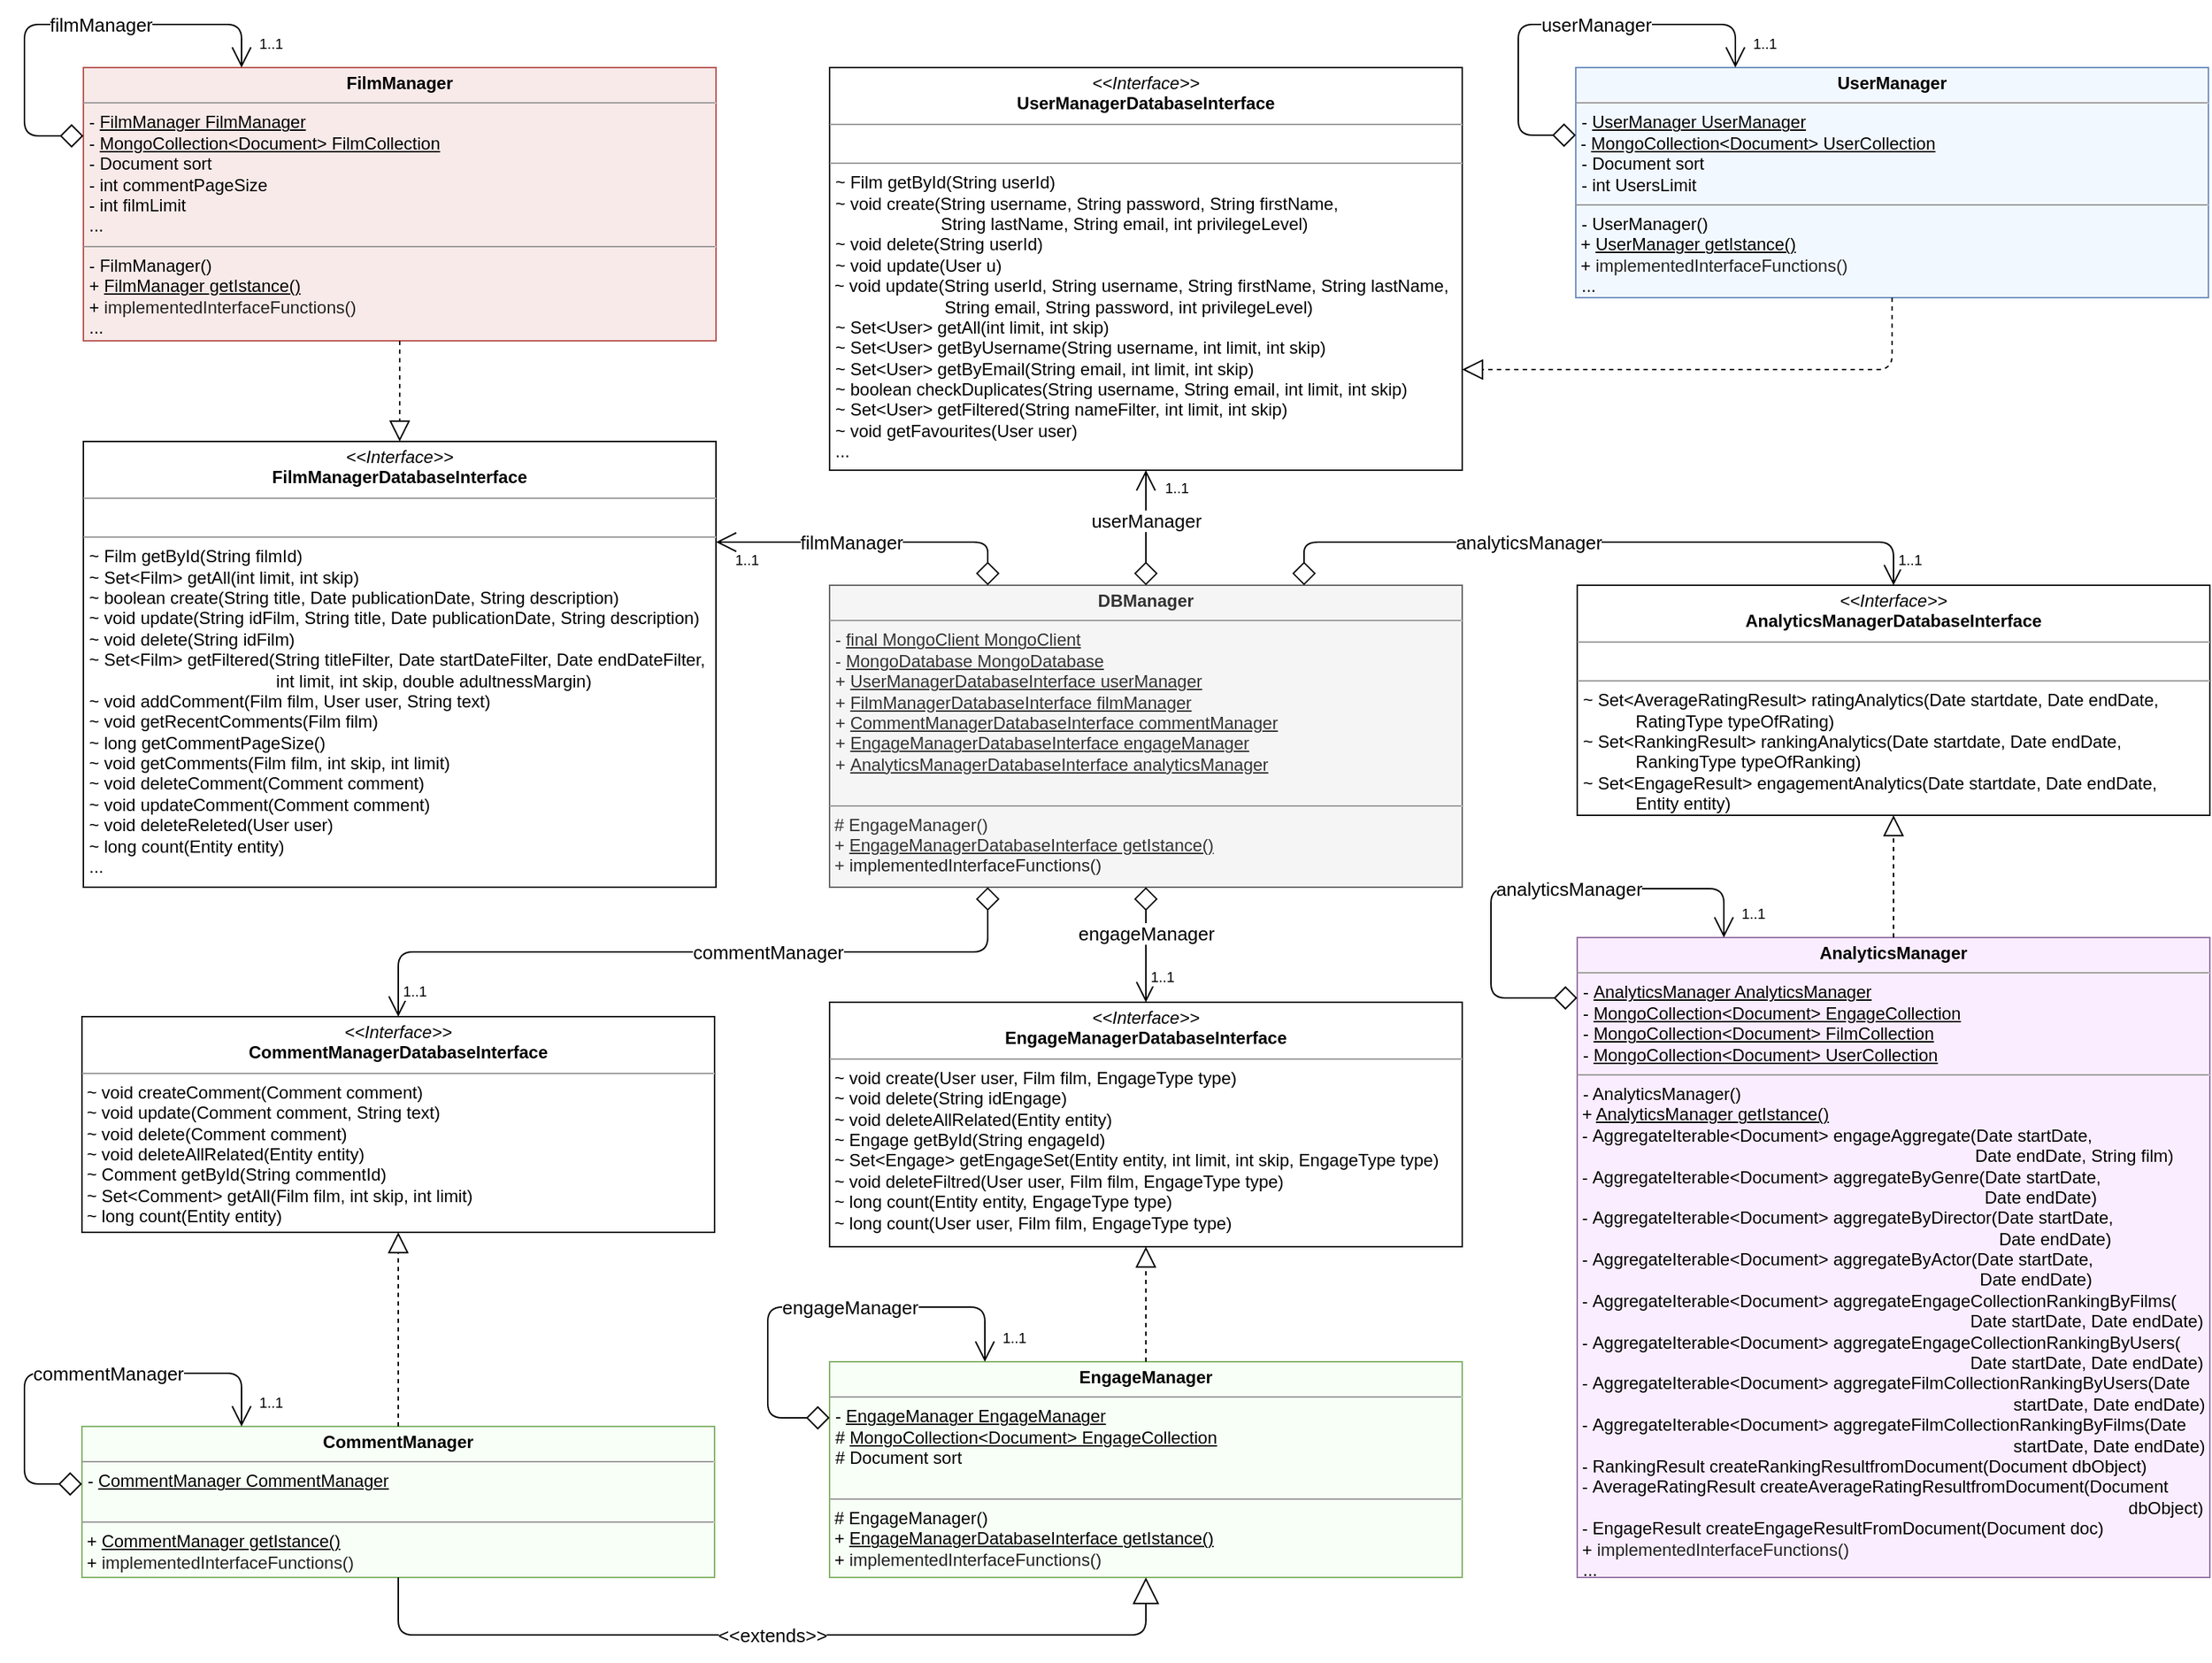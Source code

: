 <mxfile version="12.1.0" type="device" pages="1"><diagram id="BbvuW23b8s510joW4BoM" name="Pagina-1"><mxGraphModel dx="-72" dy="1794" grid="1" gridSize="10" guides="1" tooltips="1" connect="1" arrows="1" fold="1" page="1" pageScale="1" pageWidth="827" pageHeight="1169" math="0" shadow="0"><root><mxCell id="0"/><mxCell id="1" parent="0"/><mxCell id="J82PTCQ3BqwlAwiJQiFG-1" value="&lt;p style=&quot;margin: 0px ; margin-top: 4px ; text-align: center&quot;&gt;&lt;b&gt;FilmManager&lt;/b&gt;&lt;/p&gt;&lt;hr size=&quot;1&quot;&gt;&lt;p style=&quot;margin: 0px ; margin-left: 4px&quot;&gt;- &lt;u&gt;FilmManager FilmManager&lt;/u&gt;&lt;br&gt;-&amp;nbsp;&lt;u&gt;MongoCollection&amp;lt;Document&amp;gt; FilmCollection&lt;/u&gt;&lt;/p&gt;&lt;p style=&quot;margin: 0px ; margin-left: 4px&quot;&gt;-&amp;nbsp;Document sort&lt;/p&gt;&lt;p style=&quot;margin: 0px ; margin-left: 4px&quot;&gt;-&amp;nbsp;int commentPageSize&lt;/p&gt;&lt;p style=&quot;margin: 0px ; margin-left: 4px&quot;&gt;-&amp;nbsp;int filmLimit&lt;/p&gt;&lt;p style=&quot;margin: 0px ; margin-left: 4px&quot;&gt;...&lt;/p&gt;&lt;hr size=&quot;1&quot;&gt;&lt;p style=&quot;margin: 0px ; margin-left: 4px&quot;&gt;- FilmManager()&lt;/p&gt;&lt;p style=&quot;margin: 0px ; margin-left: 4px&quot;&gt;+ &lt;u&gt;FilmManager getIstance()&lt;/u&gt;&lt;/p&gt;&lt;p style=&quot;margin: 0px 0px 0px 4px&quot;&gt;+&amp;nbsp;&lt;span style=&quot;color: rgb(34 , 34 , 34) ; font-family: inherit ; white-space: pre-wrap&quot;&gt;implementedInterfaceFunctions()&lt;/span&gt;&lt;/p&gt;&lt;p style=&quot;margin: 0px ; margin-left: 4px&quot;&gt;...&lt;/p&gt;" style="verticalAlign=top;align=left;overflow=fill;fontSize=12;fontFamily=Helvetica;html=1;fillColor=#F8EAE9;strokeColor=#b85450;gradientColor=none;gradientDirection=west;" parent="1" vertex="1"><mxGeometry x="2681" y="230" width="440" height="190" as="geometry"/></mxCell><mxCell id="J82PTCQ3BqwlAwiJQiFG-2" value="&lt;p style=&quot;margin: 0px ; margin-top: 4px ; text-align: center&quot;&gt;&lt;i&gt;&amp;lt;&amp;lt;Interface&amp;gt;&amp;gt;&lt;/i&gt;&lt;br&gt;&lt;b&gt;FilmManagerDatabaseInterface&lt;/b&gt;&lt;br&gt;&lt;/p&gt;&lt;hr size=&quot;1&quot;&gt;&lt;p style=&quot;margin: 0px ; margin-left: 4px&quot;&gt;&lt;br&gt;&lt;/p&gt;&lt;hr size=&quot;1&quot;&gt;&lt;p style=&quot;margin: 0px ; margin-left: 4px&quot;&gt;~&amp;nbsp;&lt;span style=&quot;color: rgb(0 , 0 , 0)&quot;&gt;Film getById(String filmId)&lt;/span&gt;&lt;/p&gt;&lt;p style=&quot;color: rgb(0 , 0 , 0) ; margin: 0px 0px 0px 4px&quot;&gt;~ Set&amp;lt;Film&amp;gt; getAll(int limit, int skip)&lt;/p&gt;&lt;p style=&quot;color: rgb(0 , 0 , 0) ; margin: 0px 0px 0px 4px&quot;&gt;~&amp;nbsp;boolean create(String title, Date publicationDate, String description)&lt;/p&gt;&lt;p style=&quot;color: rgb(0 , 0 , 0) ; margin: 0px 0px 0px 4px&quot;&gt;~&amp;nbsp;void update(String idFilm, String title, Date publicationDate, String description)&lt;/p&gt;&lt;p style=&quot;color: rgb(0 , 0 , 0) ; margin: 0px 0px 0px 4px&quot;&gt;~&amp;nbsp;void delete(String idFilm)&lt;/p&gt;&lt;p style=&quot;color: rgb(0 , 0 , 0) ; margin: 0px 0px 0px 4px&quot;&gt;~&amp;nbsp;Set&amp;lt;Film&amp;gt; getFiltered(String titleFilter, Date startDateFilter, Date endDateFilter,&lt;br&gt;&amp;nbsp; &amp;nbsp; &amp;nbsp; &amp;nbsp; &amp;nbsp; &amp;nbsp; &amp;nbsp; &amp;nbsp; &amp;nbsp; &amp;nbsp; &amp;nbsp; &amp;nbsp; &amp;nbsp; &amp;nbsp; &amp;nbsp; &amp;nbsp; &amp;nbsp; &amp;nbsp; &amp;nbsp; &amp;nbsp;int limit, int skip, double adultnessMargin)&lt;/p&gt;&lt;p style=&quot;color: rgb(0 , 0 , 0) ; margin: 0px 0px 0px 4px&quot;&gt;~&amp;nbsp;void addComment(Film film, User user, String text)&lt;/p&gt;&lt;p style=&quot;color: rgb(0 , 0 , 0) ; margin: 0px 0px 0px 4px&quot;&gt;~&amp;nbsp;void getRecentComments(Film film)&lt;/p&gt;&lt;p style=&quot;color: rgb(0 , 0 , 0) ; margin: 0px 0px 0px 4px&quot;&gt;~&amp;nbsp;long getCommentPageSize()&lt;/p&gt;&lt;p style=&quot;color: rgb(0 , 0 , 0) ; margin: 0px 0px 0px 4px&quot;&gt;~&amp;nbsp;void getComments(Film film, int skip, int limit)&lt;/p&gt;&lt;p style=&quot;color: rgb(0 , 0 , 0) ; margin: 0px 0px 0px 4px&quot;&gt;~&amp;nbsp;void deleteComment(Comment comment)&lt;/p&gt;&lt;p style=&quot;color: rgb(0 , 0 , 0) ; margin: 0px 0px 0px 4px&quot;&gt;~&amp;nbsp;void updateComment(Comment comment)&lt;/p&gt;&lt;p style=&quot;color: rgb(0 , 0 , 0) ; margin: 0px 0px 0px 4px&quot;&gt;~&amp;nbsp;void deleteReleted(User user)&lt;/p&gt;&lt;p style=&quot;color: rgb(0 , 0 , 0) ; margin: 0px 0px 0px 4px&quot;&gt;~ long count(Entity entity)&lt;/p&gt;&lt;p style=&quot;color: rgb(0 , 0 , 0) ; margin: 0px 0px 0px 4px&quot;&gt;...&lt;/p&gt;" style="verticalAlign=top;align=left;overflow=fill;fontSize=12;fontFamily=Helvetica;html=1;" parent="1" vertex="1"><mxGeometry x="2681" y="490" width="440" height="310" as="geometry"/></mxCell><mxCell id="J82PTCQ3BqwlAwiJQiFG-3" value="&lt;p style=&quot;margin: 0px ; margin-top: 4px ; text-align: center&quot;&gt;&lt;b&gt;UserManager&lt;/b&gt;&lt;/p&gt;&lt;hr size=&quot;1&quot;&gt;&lt;p style=&quot;margin: 0px ; margin-left: 4px&quot;&gt;- &lt;u&gt;UserManager UserManager&lt;/u&gt;&lt;/p&gt;&amp;nbsp;-&amp;nbsp;&lt;u&gt;MongoCollection&amp;lt;Document&amp;gt; UserCollection&lt;/u&gt;&lt;br&gt;&lt;p style=&quot;margin: 0px ; margin-left: 4px&quot;&gt;-&amp;nbsp;Document sort&lt;/p&gt;&lt;p style=&quot;margin: 0px ; margin-left: 4px&quot;&gt;-&amp;nbsp;int UsersLimit&lt;/p&gt;&lt;hr size=&quot;1&quot;&gt;&lt;p style=&quot;margin: 0px ; margin-left: 4px&quot;&gt;- UserManager()&lt;/p&gt;&amp;nbsp;+&amp;nbsp;&lt;u&gt;UserManager getIstance()&lt;/u&gt;&lt;br&gt;&lt;span&gt;&amp;nbsp;+&amp;nbsp;&lt;/span&gt;&lt;span style=&quot;font-family: inherit ; color: rgb(34 , 34 , 34) ; white-space: pre-wrap&quot;&gt;implementedInterfaceFunctions()&lt;/span&gt;&lt;u&gt;&lt;br&gt;&lt;/u&gt;&lt;p style=&quot;margin: 0px ; margin-left: 4px&quot;&gt;...&lt;/p&gt;" style="verticalAlign=top;align=left;overflow=fill;fontSize=12;fontFamily=Helvetica;html=1;fillColor=#F2F8FF;strokeColor=#6c8ebf;gradientDirection=west;" parent="1" vertex="1"><mxGeometry x="3719" y="230" width="440" height="160" as="geometry"/></mxCell><mxCell id="J82PTCQ3BqwlAwiJQiFG-4" value="&lt;p style=&quot;margin: 0px ; margin-top: 4px ; text-align: center&quot;&gt;&lt;i&gt;&amp;lt;&amp;lt;Interface&amp;gt;&amp;gt;&lt;/i&gt;&lt;br&gt;&lt;b&gt;UserManager&lt;/b&gt;&lt;b&gt;DatabaseInterface&lt;/b&gt;&lt;br&gt;&lt;/p&gt;&lt;hr size=&quot;1&quot;&gt;&lt;p style=&quot;margin: 0px ; margin-left: 4px&quot;&gt;&lt;br&gt;&lt;/p&gt;&lt;hr size=&quot;1&quot;&gt;&lt;p style=&quot;margin: 0px ; margin-left: 4px&quot;&gt;~&amp;nbsp;&lt;font color=&quot;#000000&quot;&gt;Film getById(String userId)&lt;/font&gt;&lt;/p&gt;&lt;p style=&quot;color: rgb(0 , 0 , 0) ; margin: 0px 0px 0px 4px&quot;&gt;~ void create(String username, String password, String firstName, &lt;br&gt;&amp;nbsp; &amp;nbsp; &amp;nbsp; &amp;nbsp; &amp;nbsp; &amp;nbsp; &amp;nbsp; &amp;nbsp; &amp;nbsp; &amp;nbsp; &amp;nbsp; String lastName, String email, int privilegeLevel)&lt;/p&gt;&lt;p style=&quot;color: rgb(0 , 0 , 0) ; margin: 0px 0px 0px 4px&quot;&gt;~ void delete(String userId)&lt;/p&gt;&lt;p style=&quot;color: rgb(0 , 0 , 0) ; margin: 0px 0px 0px 4px&quot;&gt;~&amp;nbsp;void update(User u)&lt;/p&gt;&lt;p style=&quot;color: rgb(0 , 0 , 0) ; margin: 0px 0px 0px 4px&quot;&gt;&lt;/p&gt;&lt;font color=&quot;#000000&quot;&gt;&amp;nbsp;~ void update(String userId, String username, String firstName, String lastName,&lt;br&gt;&amp;nbsp; &amp;nbsp; &amp;nbsp; &amp;nbsp; &amp;nbsp; &amp;nbsp; &amp;nbsp; &amp;nbsp; &amp;nbsp; &amp;nbsp; &amp;nbsp; &amp;nbsp; String email, String password, int privilegeLevel)&lt;/font&gt;&lt;p style=&quot;color: rgb(0 , 0 , 0) ; margin: 0px 0px 0px 4px&quot;&gt;~&amp;nbsp;Set&amp;lt;User&amp;gt; getAll(int limit, int skip)&lt;/p&gt;&lt;p style=&quot;color: rgb(0 , 0 , 0) ; margin: 0px 0px 0px 4px&quot;&gt;~&amp;nbsp;Set&amp;lt;User&amp;gt; getByUsername(String username, int limit, int skip)&lt;/p&gt;&lt;p style=&quot;color: rgb(0 , 0 , 0) ; margin: 0px 0px 0px 4px&quot;&gt;~&amp;nbsp;Set&amp;lt;User&amp;gt; getByEmail(String email, int limit, int skip)&lt;br&gt;~&amp;nbsp;boolean checkDuplicates(String username, String email, int limit, int skip)&lt;/p&gt;&lt;p style=&quot;color: rgb(0 , 0 , 0) ; margin: 0px 0px 0px 4px&quot;&gt;~&amp;nbsp;Set&amp;lt;User&amp;gt; getFiltered(String nameFilter, int limit, int skip)&lt;/p&gt;&lt;p style=&quot;color: rgb(0 , 0 , 0) ; margin: 0px 0px 0px 4px&quot;&gt;~&amp;nbsp;void getFavourites(User user)&lt;/p&gt;&lt;p style=&quot;color: rgb(0 , 0 , 0) ; margin: 0px 0px 0px 4px&quot;&gt;...&lt;/p&gt;" style="verticalAlign=top;align=left;overflow=fill;fontSize=12;fontFamily=Helvetica;html=1;" parent="1" vertex="1"><mxGeometry x="3200" y="230" width="440" height="280" as="geometry"/></mxCell><mxCell id="J82PTCQ3BqwlAwiJQiFG-5" value="&lt;p style=&quot;margin: 0px ; margin-top: 4px ; text-align: center&quot;&gt;&lt;i&gt;&amp;lt;&amp;lt;Interface&amp;gt;&amp;gt;&lt;/i&gt;&lt;br&gt;&lt;b&gt;AnalyticsManagerDatabaseInterface&lt;/b&gt;&lt;br&gt;&lt;/p&gt;&lt;hr size=&quot;1&quot;&gt;&lt;p style=&quot;margin: 0px ; margin-left: 4px&quot;&gt;&lt;br&gt;&lt;/p&gt;&lt;hr size=&quot;1&quot;&gt;&lt;p style=&quot;margin: 0px ; margin-left: 4px&quot;&gt;~&amp;nbsp;Set&amp;lt;AverageRatingResult&amp;gt; ratingAnalytics(Date startdate, Date endDate,&amp;nbsp;&lt;/p&gt;&lt;p style=&quot;margin: 0px ; margin-left: 4px&quot;&gt;&amp;nbsp; &amp;nbsp; &amp;nbsp; &amp;nbsp; &amp;nbsp; &amp;nbsp;RatingType typeOfRating)&lt;/p&gt;&lt;p style=&quot;margin: 0px ; margin-left: 4px&quot;&gt;~&amp;nbsp;Set&amp;lt;RankingResult&amp;gt; rankingAnalytics(Date startdate, Date endDate,&amp;nbsp;&lt;/p&gt;&lt;p style=&quot;margin: 0px ; margin-left: 4px&quot;&gt;&amp;nbsp; &amp;nbsp; &amp;nbsp; &amp;nbsp; &amp;nbsp; &amp;nbsp;RankingType typeOfRanking)&lt;/p&gt;&lt;p style=&quot;margin: 0px ; margin-left: 4px&quot;&gt;~&amp;nbsp;Set&amp;lt;EngageResult&amp;gt; engagementAnalytics(Date startdate, Date endDate,&amp;nbsp;&lt;/p&gt;&lt;p style=&quot;margin: 0px ; margin-left: 4px&quot;&gt;&amp;nbsp; &amp;nbsp; &amp;nbsp; &amp;nbsp; &amp;nbsp; &amp;nbsp;Entity entity)&lt;/p&gt;" style="verticalAlign=top;align=left;overflow=fill;fontSize=12;fontFamily=Helvetica;html=1;" parent="1" vertex="1"><mxGeometry x="3720" y="590" width="440" height="160" as="geometry"/></mxCell><mxCell id="J82PTCQ3BqwlAwiJQiFG-6" value="&lt;p style=&quot;margin: 0px ; margin-top: 4px ; text-align: center&quot;&gt;&lt;b&gt;AnalyticsManager&lt;/b&gt;&lt;br&gt;&lt;/p&gt;&lt;hr size=&quot;1&quot;&gt;&lt;p style=&quot;margin: 0px ; margin-left: 4px&quot;&gt;-&amp;nbsp;&lt;u&gt;AnalyticsManager AnalyticsManager&lt;/u&gt;&lt;/p&gt;&lt;p style=&quot;margin: 0px ; margin-left: 4px&quot;&gt;-&amp;nbsp;&lt;u&gt;MongoCollection&amp;lt;Document&amp;gt; EngageCollection&lt;/u&gt;&lt;/p&gt;&lt;p style=&quot;margin: 0px ; margin-left: 4px&quot;&gt;-&amp;nbsp;&lt;u&gt;MongoCollection&amp;lt;Document&amp;gt; FilmCollection&lt;/u&gt;&lt;/p&gt;&lt;p style=&quot;margin: 0px ; margin-left: 4px&quot;&gt;-&amp;nbsp;&lt;u&gt;MongoCollection&amp;lt;Document&amp;gt; UserCollection&lt;/u&gt;&lt;/p&gt;&lt;hr size=&quot;1&quot;&gt;&lt;p style=&quot;margin: 0px ; margin-left: 4px&quot;&gt;- AnalyticsManager()&lt;/p&gt;&amp;nbsp;+ &lt;u&gt;AnalyticsManager getIstance()&lt;br&gt;&lt;/u&gt;&amp;nbsp;-&amp;nbsp;AggregateIterable&amp;lt;Document&amp;gt; engageAggregate(Date startDate, &lt;br&gt;&amp;nbsp; &amp;nbsp; &amp;nbsp; &amp;nbsp; &amp;nbsp; &amp;nbsp; &amp;nbsp; &amp;nbsp; &amp;nbsp; &amp;nbsp; &amp;nbsp; &amp;nbsp; &amp;nbsp; &amp;nbsp; &amp;nbsp; &amp;nbsp; &amp;nbsp; &amp;nbsp; &amp;nbsp; &amp;nbsp; &amp;nbsp; &amp;nbsp; &amp;nbsp; &amp;nbsp; &amp;nbsp; &amp;nbsp; &amp;nbsp; &amp;nbsp; &amp;nbsp; &amp;nbsp; &amp;nbsp; &amp;nbsp; &amp;nbsp; &amp;nbsp; &amp;nbsp; &amp;nbsp; &amp;nbsp; &amp;nbsp; &amp;nbsp; &amp;nbsp; &amp;nbsp; &amp;nbsp;Date endDate, String film)&lt;br&gt;&amp;nbsp;-&amp;nbsp;AggregateIterable&amp;lt;Document&amp;gt; aggregateByGenre(Date startDate, &lt;br&gt;&amp;nbsp; &amp;nbsp; &amp;nbsp; &amp;nbsp; &amp;nbsp; &amp;nbsp; &amp;nbsp; &amp;nbsp; &amp;nbsp; &amp;nbsp; &amp;nbsp; &amp;nbsp; &amp;nbsp; &amp;nbsp; &amp;nbsp; &amp;nbsp; &amp;nbsp; &amp;nbsp; &amp;nbsp; &amp;nbsp; &amp;nbsp; &amp;nbsp; &amp;nbsp; &amp;nbsp; &amp;nbsp; &amp;nbsp; &amp;nbsp; &amp;nbsp; &amp;nbsp; &amp;nbsp; &amp;nbsp; &amp;nbsp; &amp;nbsp; &amp;nbsp; &amp;nbsp; &amp;nbsp; &amp;nbsp; &amp;nbsp; &amp;nbsp; &amp;nbsp; &amp;nbsp; &amp;nbsp; &amp;nbsp;Date endDate)&lt;br&gt;&amp;nbsp;-&amp;nbsp;AggregateIterable&amp;lt;Document&amp;gt; aggregateByDirector(Date startDate, &lt;br&gt;&amp;nbsp; &amp;nbsp; &amp;nbsp; &amp;nbsp; &amp;nbsp; &amp;nbsp; &amp;nbsp; &amp;nbsp; &amp;nbsp; &amp;nbsp; &amp;nbsp; &amp;nbsp; &amp;nbsp; &amp;nbsp; &amp;nbsp; &amp;nbsp; &amp;nbsp; &amp;nbsp; &amp;nbsp; &amp;nbsp; &amp;nbsp; &amp;nbsp; &amp;nbsp; &amp;nbsp; &amp;nbsp; &amp;nbsp; &amp;nbsp; &amp;nbsp; &amp;nbsp; &amp;nbsp; &amp;nbsp; &amp;nbsp; &amp;nbsp; &amp;nbsp; &amp;nbsp; &amp;nbsp; &amp;nbsp; &amp;nbsp; &amp;nbsp; &amp;nbsp; &amp;nbsp; &amp;nbsp; &amp;nbsp; &amp;nbsp; Date endDate)&lt;br&gt;&amp;nbsp;-&amp;nbsp;AggregateIterable&amp;lt;Document&amp;gt; aggregateByActor(Date startDate, &lt;br&gt;&amp;nbsp; &amp;nbsp; &amp;nbsp; &amp;nbsp; &amp;nbsp; &amp;nbsp; &amp;nbsp; &amp;nbsp; &amp;nbsp; &amp;nbsp; &amp;nbsp; &amp;nbsp; &amp;nbsp; &amp;nbsp; &amp;nbsp; &amp;nbsp; &amp;nbsp; &amp;nbsp; &amp;nbsp; &amp;nbsp; &amp;nbsp; &amp;nbsp; &amp;nbsp; &amp;nbsp; &amp;nbsp; &amp;nbsp; &amp;nbsp; &amp;nbsp; &amp;nbsp; &amp;nbsp; &amp;nbsp; &amp;nbsp; &amp;nbsp; &amp;nbsp; &amp;nbsp; &amp;nbsp; &amp;nbsp; &amp;nbsp; &amp;nbsp; &amp;nbsp; &amp;nbsp; &amp;nbsp; Date endDate)&lt;br&gt;&amp;nbsp;-&amp;nbsp;AggregateIterable&amp;lt;Document&amp;gt; aggregateEngageCollectionRankingByFilms(&lt;br&gt;&amp;nbsp; &amp;nbsp; &amp;nbsp; &amp;nbsp; &amp;nbsp; &amp;nbsp; &amp;nbsp; &amp;nbsp; &amp;nbsp; &amp;nbsp; &amp;nbsp; &amp;nbsp; &amp;nbsp; &amp;nbsp; &amp;nbsp; &amp;nbsp; &amp;nbsp; &amp;nbsp; &amp;nbsp; &amp;nbsp; &amp;nbsp; &amp;nbsp; &amp;nbsp; &amp;nbsp; &amp;nbsp; &amp;nbsp; &amp;nbsp; &amp;nbsp; &amp;nbsp; &amp;nbsp; &amp;nbsp; &amp;nbsp; &amp;nbsp; &amp;nbsp; &amp;nbsp; &amp;nbsp; &amp;nbsp; &amp;nbsp; &amp;nbsp; &amp;nbsp; &amp;nbsp; Date startDate, Date endDate)&lt;br&gt;&amp;nbsp;-&amp;nbsp;AggregateIterable&amp;lt;Document&amp;gt; aggregateEngageCollectionRankingByUsers(&lt;br&gt;&amp;nbsp; &amp;nbsp; &amp;nbsp; &amp;nbsp; &amp;nbsp; &amp;nbsp; &amp;nbsp; &amp;nbsp; &amp;nbsp; &amp;nbsp; &amp;nbsp; &amp;nbsp; &amp;nbsp; &amp;nbsp; &amp;nbsp; &amp;nbsp; &amp;nbsp; &amp;nbsp; &amp;nbsp; &amp;nbsp; &amp;nbsp; &amp;nbsp; &amp;nbsp; &amp;nbsp; &amp;nbsp; &amp;nbsp; &amp;nbsp; &amp;nbsp; &amp;nbsp; &amp;nbsp; &amp;nbsp; &amp;nbsp; &amp;nbsp; &amp;nbsp; &amp;nbsp; &amp;nbsp; &amp;nbsp; &amp;nbsp; &amp;nbsp; &amp;nbsp; &amp;nbsp; Date startDate, Date endDate)&lt;br&gt;&amp;nbsp;-&amp;nbsp;AggregateIterable&amp;lt;Document&amp;gt; aggregateFilmCollectionRankingByUsers(Date &lt;br&gt;&amp;nbsp; &amp;nbsp; &amp;nbsp; &amp;nbsp; &amp;nbsp; &amp;nbsp; &amp;nbsp; &amp;nbsp; &amp;nbsp; &amp;nbsp; &amp;nbsp; &amp;nbsp; &amp;nbsp; &amp;nbsp; &amp;nbsp; &amp;nbsp; &amp;nbsp; &amp;nbsp; &amp;nbsp; &amp;nbsp; &amp;nbsp; &amp;nbsp; &amp;nbsp; &amp;nbsp; &amp;nbsp; &amp;nbsp; &amp;nbsp; &amp;nbsp; &amp;nbsp; &amp;nbsp; &amp;nbsp; &amp;nbsp; &amp;nbsp; &amp;nbsp; &amp;nbsp; &amp;nbsp; &amp;nbsp; &amp;nbsp; &amp;nbsp; &amp;nbsp; &amp;nbsp; &amp;nbsp; &amp;nbsp; &amp;nbsp; &amp;nbsp; &amp;nbsp;startDate, Date endDate)&lt;br&gt;&amp;nbsp;-&amp;nbsp;AggregateIterable&amp;lt;Document&amp;gt; aggregateFilmCollectionRankingByFilms(Date &lt;br&gt;&amp;nbsp; &amp;nbsp; &amp;nbsp; &amp;nbsp; &amp;nbsp; &amp;nbsp; &amp;nbsp; &amp;nbsp; &amp;nbsp; &amp;nbsp; &amp;nbsp; &amp;nbsp; &amp;nbsp; &amp;nbsp; &amp;nbsp; &amp;nbsp; &amp;nbsp; &amp;nbsp; &amp;nbsp; &amp;nbsp; &amp;nbsp; &amp;nbsp; &amp;nbsp; &amp;nbsp; &amp;nbsp; &amp;nbsp; &amp;nbsp; &amp;nbsp; &amp;nbsp; &amp;nbsp; &amp;nbsp; &amp;nbsp; &amp;nbsp; &amp;nbsp; &amp;nbsp; &amp;nbsp; &amp;nbsp; &amp;nbsp; &amp;nbsp; &amp;nbsp; &amp;nbsp; &amp;nbsp; &amp;nbsp; &amp;nbsp; &amp;nbsp; &amp;nbsp;startDate, Date endDate)&lt;br&gt;&amp;nbsp;-&amp;nbsp;RankingResult createRankingResultfromDocument(Document dbObject)&lt;br&gt;&amp;nbsp;-&amp;nbsp;AverageRatingResult createAverageRatingResultfromDocument(Document &lt;br&gt;&amp;nbsp; &amp;nbsp; &amp;nbsp; &amp;nbsp; &amp;nbsp; &amp;nbsp; &amp;nbsp; &amp;nbsp; &amp;nbsp; &amp;nbsp; &amp;nbsp; &amp;nbsp; &amp;nbsp; &amp;nbsp; &amp;nbsp; &amp;nbsp; &amp;nbsp; &amp;nbsp; &amp;nbsp; &amp;nbsp; &amp;nbsp; &amp;nbsp; &amp;nbsp; &amp;nbsp; &amp;nbsp; &amp;nbsp; &amp;nbsp; &amp;nbsp; &amp;nbsp; &amp;nbsp; &amp;nbsp; &amp;nbsp; &amp;nbsp; &amp;nbsp; &amp;nbsp; &amp;nbsp; &amp;nbsp; &amp;nbsp; &amp;nbsp; &amp;nbsp; &amp;nbsp; &amp;nbsp; &amp;nbsp; &amp;nbsp; &amp;nbsp; &amp;nbsp; &amp;nbsp; &amp;nbsp; &amp;nbsp; &amp;nbsp; &amp;nbsp; &amp;nbsp; &amp;nbsp; &amp;nbsp; &amp;nbsp; &amp;nbsp; &amp;nbsp; &amp;nbsp;dbObject)&lt;br&gt;&amp;nbsp;-&amp;nbsp;EngageResult createEngageResultFromDocument(Document doc)&lt;br&gt;&lt;span&gt;&amp;nbsp;+&amp;nbsp;&lt;/span&gt;&lt;span style=&quot;font-family: inherit ; color: rgb(34 , 34 , 34) ; white-space: pre-wrap&quot;&gt;implementedInterfaceFunctions()&lt;/span&gt;&lt;u&gt;&lt;br&gt;&lt;/u&gt;&lt;p style=&quot;margin: 0px ; margin-left: 4px&quot;&gt;...&lt;/p&gt;" style="verticalAlign=top;align=left;overflow=fill;fontSize=12;fontFamily=Helvetica;html=1;fillColor=#FAEDFF;strokeColor=#9673a6;gradientDirection=west;" parent="1" vertex="1"><mxGeometry x="3720" y="835" width="440" height="445" as="geometry"/></mxCell><mxCell id="J82PTCQ3BqwlAwiJQiFG-9" value="&lt;p style=&quot;margin: 0px ; margin-top: 4px ; text-align: center&quot;&gt;&lt;b&gt;CommentManager&lt;/b&gt;&lt;br&gt;&lt;/p&gt;&lt;hr size=&quot;1&quot;&gt;&lt;p style=&quot;margin: 0px ; margin-left: 4px&quot;&gt;-&amp;nbsp;&lt;u&gt;CommentManager CommentManager&lt;/u&gt;&lt;/p&gt;&lt;br&gt;&lt;hr size=&quot;1&quot;&gt;&lt;p style=&quot;margin: 0px ; margin-left: 4px&quot;&gt;&lt;/p&gt;&amp;nbsp;+ &lt;u&gt;CommentManager getIstance()&lt;/u&gt;&lt;br&gt;&lt;span&gt;&amp;nbsp;+&amp;nbsp;&lt;/span&gt;&lt;span style=&quot;font-family: inherit ; color: rgb(34 , 34 , 34) ; white-space: pre-wrap&quot;&gt;implementedInterfaceFunctions()&lt;br&gt;&lt;/span&gt;" style="verticalAlign=top;align=left;overflow=fill;fontSize=12;fontFamily=Helvetica;html=1;fillColor=#F7FFF7;strokeColor=#82b366;gradientDirection=west;" parent="1" vertex="1"><mxGeometry x="2680" y="1175" width="440" height="105" as="geometry"/></mxCell><mxCell id="J82PTCQ3BqwlAwiJQiFG-10" value="&lt;p style=&quot;margin: 0px ; margin-top: 4px ; text-align: center&quot;&gt;&lt;i&gt;&amp;lt;&amp;lt;Interface&amp;gt;&amp;gt;&lt;/i&gt;&lt;br&gt;&lt;b&gt;CommentManagerDatabaseInterface&lt;/b&gt;&lt;br&gt;&lt;/p&gt;&lt;hr size=&quot;1&quot;&gt;&lt;p style=&quot;margin: 0px ; margin-left: 4px&quot;&gt;&lt;/p&gt;&amp;nbsp;~&amp;nbsp;void createComment(Comment comment)&lt;br&gt;&amp;nbsp;~&amp;nbsp;void update(Comment comment, String text)&lt;br&gt;&amp;nbsp;~&amp;nbsp;void delete(Comment comment)&lt;br&gt;&amp;nbsp;~&amp;nbsp;void deleteAllRelated(Entity entity)&lt;br&gt;&amp;nbsp;~&amp;nbsp;Comment getById(String commentId)&lt;br&gt;&amp;nbsp;~&amp;nbsp;Set&amp;lt;Comment&amp;gt; getAll(Film film, int skip, int limit)&lt;br&gt;&amp;nbsp;~&amp;nbsp;long count(Entity entity)" style="verticalAlign=top;align=left;overflow=fill;fontSize=12;fontFamily=Helvetica;html=1;" parent="1" vertex="1"><mxGeometry x="2680" y="890" width="440" height="150" as="geometry"/></mxCell><mxCell id="J82PTCQ3BqwlAwiJQiFG-11" value="&lt;p style=&quot;margin: 0px ; margin-top: 4px ; text-align: center&quot;&gt;&lt;b&gt;EngageManager&lt;/b&gt;&lt;br&gt;&lt;/p&gt;&lt;hr size=&quot;1&quot;&gt;&lt;p style=&quot;margin: 0px ; margin-left: 4px&quot;&gt;-&amp;nbsp;&lt;u&gt;EngageManager EngageManager&lt;/u&gt;&lt;/p&gt;&lt;p style=&quot;margin: 0px ; margin-left: 4px&quot;&gt;#&amp;nbsp;&lt;u&gt;MongoCollection&amp;lt;Document&amp;gt; EngageCollection&lt;/u&gt;&lt;/p&gt;&lt;p style=&quot;margin: 0px ; margin-left: 4px&quot;&gt;#&amp;nbsp;Document sort&lt;/p&gt;&lt;br&gt;&lt;hr size=&quot;1&quot;&gt;&lt;p style=&quot;margin: 0px ; margin-left: 4px&quot;&gt;&lt;/p&gt;&amp;nbsp;# EngageManager()&lt;br&gt;&amp;nbsp;+&amp;nbsp;&lt;u&gt;EngageManagerDatabaseInterface getIstance()&lt;/u&gt;&lt;br&gt;&lt;span&gt;&amp;nbsp;+&amp;nbsp;&lt;/span&gt;&lt;span style=&quot;font-family: inherit ; color: rgb(34 , 34 , 34) ; white-space: pre-wrap&quot;&gt;implementedInterfaceFunctions()&lt;br&gt;&lt;/span&gt;" style="verticalAlign=top;align=left;overflow=fill;fontSize=12;fontFamily=Helvetica;html=1;fillColor=#F7FFF7;strokeColor=#82b366;gradientDirection=west;" parent="1" vertex="1"><mxGeometry x="3200" y="1130" width="440" height="150" as="geometry"/></mxCell><mxCell id="J82PTCQ3BqwlAwiJQiFG-12" value="&lt;p style=&quot;margin: 0px ; margin-top: 4px ; text-align: center&quot;&gt;&lt;i&gt;&amp;lt;&amp;lt;Interface&amp;gt;&amp;gt;&lt;/i&gt;&lt;br&gt;&lt;b&gt;EngageManagerDatabaseInterface&lt;/b&gt;&lt;br&gt;&lt;/p&gt;&lt;hr size=&quot;1&quot;&gt;&lt;p style=&quot;margin: 0px ; margin-left: 4px&quot;&gt;&lt;/p&gt;&amp;nbsp;~&amp;nbsp;void create(User user, Film film, EngageType type)&lt;br&gt;&amp;nbsp;~&amp;nbsp;void delete(String idEngage)&lt;br&gt;&amp;nbsp;~&amp;nbsp;void deleteAllRelated(Entity entity)&lt;br&gt;&amp;nbsp;~&amp;nbsp;Engage getById(String engageId)&lt;br&gt;&amp;nbsp;~&amp;nbsp;Set&amp;lt;Engage&amp;gt; getEngageSet(Entity entity, int limit, int skip, EngageType type)&lt;br&gt;&amp;nbsp;~&amp;nbsp;void deleteFiltred(User user, Film film, EngageType type)&lt;br&gt;&amp;nbsp;~&amp;nbsp;long count(Entity entity, EngageType type)&lt;br&gt;&amp;nbsp;~ long count(User user, Film film, EngageType type)" style="verticalAlign=top;align=left;overflow=fill;fontSize=12;fontFamily=Helvetica;html=1;" parent="1" vertex="1"><mxGeometry x="3200" y="880" width="440" height="170" as="geometry"/></mxCell><mxCell id="J82PTCQ3BqwlAwiJQiFG-13" value="&lt;p style=&quot;margin: 0px ; margin-top: 4px ; text-align: center&quot;&gt;&lt;b&gt;DBManager&lt;/b&gt;&lt;br&gt;&lt;/p&gt;&lt;hr size=&quot;1&quot;&gt;&lt;p style=&quot;margin: 0px ; margin-left: 4px&quot;&gt;- &lt;u&gt;final&amp;nbsp;MongoClient MongoClient&lt;/u&gt;&lt;/p&gt;&lt;p style=&quot;margin: 0px ; margin-left: 4px&quot;&gt;-&amp;nbsp;&lt;u&gt;MongoDatabase MongoDatabase&lt;/u&gt;&lt;/p&gt;&lt;p style=&quot;margin: 0px ; margin-left: 4px&quot;&gt;+&amp;nbsp;&lt;u&gt;UserManagerDatabaseInterface userManager&lt;/u&gt;&lt;/p&gt;&lt;p style=&quot;margin: 0px ; margin-left: 4px&quot;&gt;+&amp;nbsp;&lt;u&gt;FilmManagerDatabaseInterface filmManager&lt;/u&gt;&lt;/p&gt;&lt;p style=&quot;margin: 0px ; margin-left: 4px&quot;&gt;+&amp;nbsp;&lt;u&gt;CommentManagerDatabaseInterface commentManager&lt;/u&gt;&lt;/p&gt;&lt;p style=&quot;margin: 0px ; margin-left: 4px&quot;&gt;+&amp;nbsp;&lt;u&gt;EngageManagerDatabaseInterface engageManager&lt;/u&gt;&lt;/p&gt;&lt;p style=&quot;margin: 0px ; margin-left: 4px&quot;&gt;+&amp;nbsp;&lt;u&gt;AnalyticsManagerDatabaseInterface analyticsManager&lt;/u&gt;&lt;/p&gt;&lt;br&gt;&lt;hr size=&quot;1&quot;&gt;&lt;p style=&quot;margin: 0px ; margin-left: 4px&quot;&gt;&lt;/p&gt;&amp;nbsp;# EngageManager()&lt;br&gt;&amp;nbsp;+&amp;nbsp;&lt;u&gt;EngageManagerDatabaseInterface getIstance()&lt;/u&gt;&lt;br&gt;&lt;span&gt;&amp;nbsp;+&amp;nbsp;&lt;/span&gt;&lt;span style=&quot;font-family: inherit ; color: rgb(34 , 34 , 34) ; white-space: pre-wrap&quot;&gt;implementedInterfaceFunctions()&lt;br&gt;&lt;/span&gt;" style="verticalAlign=top;align=left;overflow=fill;fontSize=12;fontFamily=Helvetica;html=1;fillColor=#f5f5f5;strokeColor=#666666;gradientDirection=west;fontColor=#333333;" parent="1" vertex="1"><mxGeometry x="3200" y="590" width="440" height="210" as="geometry"/></mxCell><mxCell id="J82PTCQ3BqwlAwiJQiFG-14" value="" style="endArrow=block;dashed=1;endFill=0;endSize=12;html=1;fontSize=13;entryX=0.5;entryY=1;entryDx=0;entryDy=0;" parent="1" source="J82PTCQ3BqwlAwiJQiFG-11" target="J82PTCQ3BqwlAwiJQiFG-12" edge="1"><mxGeometry width="160" relative="1" as="geometry"><mxPoint x="2560" y="1590" as="sourcePoint"/><mxPoint x="2300" y="1430" as="targetPoint"/></mxGeometry></mxCell><mxCell id="J82PTCQ3BqwlAwiJQiFG-15" value="" style="endArrow=block;dashed=1;endFill=0;endSize=12;html=1;fontSize=13;entryX=0.5;entryY=1;entryDx=0;entryDy=0;exitX=0.5;exitY=0;exitDx=0;exitDy=0;" parent="1" source="J82PTCQ3BqwlAwiJQiFG-9" target="J82PTCQ3BqwlAwiJQiFG-10" edge="1"><mxGeometry width="160" relative="1" as="geometry"><mxPoint x="3430" y="1140.0" as="sourcePoint"/><mxPoint x="3430" y="1060.0" as="targetPoint"/></mxGeometry></mxCell><mxCell id="J82PTCQ3BqwlAwiJQiFG-16" value="" style="endArrow=block;dashed=1;endFill=0;endSize=12;html=1;fontSize=13;exitX=0.5;exitY=1;exitDx=0;exitDy=0;entryX=0.5;entryY=0;entryDx=0;entryDy=0;" parent="1" source="J82PTCQ3BqwlAwiJQiFG-1" target="J82PTCQ3BqwlAwiJQiFG-2" edge="1"><mxGeometry width="160" relative="1" as="geometry"><mxPoint x="2910" y="1145" as="sourcePoint"/><mxPoint x="2920" y="480" as="targetPoint"/></mxGeometry></mxCell><mxCell id="J82PTCQ3BqwlAwiJQiFG-17" value="engageManager" style="endArrow=open;html=1;endSize=12;startArrow=diamond;startSize=14;startFill=0;edgeStyle=orthogonalEdgeStyle;fontSize=13;exitX=0.5;exitY=1;exitDx=0;exitDy=0;entryX=0.5;entryY=0;entryDx=0;entryDy=0;" parent="1" source="J82PTCQ3BqwlAwiJQiFG-13" target="J82PTCQ3BqwlAwiJQiFG-12" edge="1"><mxGeometry x="-0.209" relative="1" as="geometry"><mxPoint x="3010.225" y="1489.833" as="sourcePoint"/><mxPoint x="3150.225" y="1523.167" as="targetPoint"/><mxPoint as="offset"/></mxGeometry></mxCell><mxCell id="J82PTCQ3BqwlAwiJQiFG-18" value="" style="resizable=0;html=1;align=left;verticalAlign=top;labelBackgroundColor=#ffffff;fontSize=10;" parent="J82PTCQ3BqwlAwiJQiFG-17" connectable="0" vertex="1"><mxGeometry x="-1" relative="1" as="geometry"/></mxCell><mxCell id="J82PTCQ3BqwlAwiJQiFG-19" value="1..1" style="resizable=0;html=1;align=right;verticalAlign=top;labelBackgroundColor=#ffffff;fontSize=10;direction=south;" parent="J82PTCQ3BqwlAwiJQiFG-17" connectable="0" vertex="1"><mxGeometry x="1" relative="1" as="geometry"><mxPoint x="20" y="-30.5" as="offset"/></mxGeometry></mxCell><mxCell id="J82PTCQ3BqwlAwiJQiFG-20" value="commentManager" style="endArrow=open;html=1;endSize=12;startArrow=diamond;startSize=14;startFill=0;edgeStyle=orthogonalEdgeStyle;fontSize=13;exitX=0.25;exitY=1;exitDx=0;exitDy=0;entryX=0.5;entryY=0;entryDx=0;entryDy=0;" parent="1" source="J82PTCQ3BqwlAwiJQiFG-13" target="J82PTCQ3BqwlAwiJQiFG-10" edge="1"><mxGeometry x="-0.209" relative="1" as="geometry"><mxPoint x="3430" y="810" as="sourcePoint"/><mxPoint x="3430" y="890" as="targetPoint"/><mxPoint as="offset"/></mxGeometry></mxCell><mxCell id="J82PTCQ3BqwlAwiJQiFG-21" value="" style="resizable=0;html=1;align=left;verticalAlign=top;labelBackgroundColor=#ffffff;fontSize=10;" parent="J82PTCQ3BqwlAwiJQiFG-20" connectable="0" vertex="1"><mxGeometry x="-1" relative="1" as="geometry"/></mxCell><mxCell id="J82PTCQ3BqwlAwiJQiFG-22" value="1..1" style="resizable=0;html=1;align=right;verticalAlign=top;labelBackgroundColor=#ffffff;fontSize=10;direction=south;" parent="J82PTCQ3BqwlAwiJQiFG-20" connectable="0" vertex="1"><mxGeometry x="1" relative="1" as="geometry"><mxPoint x="20" y="-30.5" as="offset"/></mxGeometry></mxCell><mxCell id="J82PTCQ3BqwlAwiJQiFG-23" value="analyticsManager" style="endArrow=open;html=1;endSize=12;startArrow=diamond;startSize=14;startFill=0;edgeStyle=orthogonalEdgeStyle;fontSize=13;exitX=0.75;exitY=0;exitDx=0;exitDy=0;entryX=0.5;entryY=0;entryDx=0;entryDy=0;" parent="1" source="J82PTCQ3BqwlAwiJQiFG-13" target="J82PTCQ3BqwlAwiJQiFG-5" edge="1"><mxGeometry x="-0.209" relative="1" as="geometry"><mxPoint x="3320" y="810" as="sourcePoint"/><mxPoint x="2910" y="900" as="targetPoint"/><mxPoint as="offset"/><Array as="points"><mxPoint x="3530" y="560"/><mxPoint x="3940" y="560"/></Array></mxGeometry></mxCell><mxCell id="J82PTCQ3BqwlAwiJQiFG-24" value="" style="resizable=0;html=1;align=left;verticalAlign=top;labelBackgroundColor=#ffffff;fontSize=10;" parent="J82PTCQ3BqwlAwiJQiFG-23" connectable="0" vertex="1"><mxGeometry x="-1" relative="1" as="geometry"/></mxCell><mxCell id="J82PTCQ3BqwlAwiJQiFG-25" value="1..1" style="resizable=0;html=1;align=right;verticalAlign=top;labelBackgroundColor=#ffffff;fontSize=10;direction=south;" parent="J82PTCQ3BqwlAwiJQiFG-23" connectable="0" vertex="1"><mxGeometry x="1" relative="1" as="geometry"><mxPoint x="20" y="-30.5" as="offset"/></mxGeometry></mxCell><mxCell id="J82PTCQ3BqwlAwiJQiFG-26" value="userManager" style="endArrow=open;html=1;endSize=12;startArrow=diamond;startSize=14;startFill=0;edgeStyle=orthogonalEdgeStyle;fontSize=13;exitX=0.5;exitY=0;exitDx=0;exitDy=0;entryX=0.5;entryY=1;entryDx=0;entryDy=0;" parent="1" source="J82PTCQ3BqwlAwiJQiFG-13" target="J82PTCQ3BqwlAwiJQiFG-4" edge="1"><mxGeometry x="0.143" relative="1" as="geometry"><mxPoint x="3540" y="600" as="sourcePoint"/><mxPoint x="3950" y="600" as="targetPoint"/><mxPoint as="offset"/><Array as="points"><mxPoint x="3420" y="550"/><mxPoint x="3420" y="550"/></Array></mxGeometry></mxCell><mxCell id="J82PTCQ3BqwlAwiJQiFG-27" value="" style="resizable=0;html=1;align=left;verticalAlign=top;labelBackgroundColor=#ffffff;fontSize=10;" parent="J82PTCQ3BqwlAwiJQiFG-26" connectable="0" vertex="1"><mxGeometry x="-1" relative="1" as="geometry"/></mxCell><mxCell id="J82PTCQ3BqwlAwiJQiFG-28" value="1..1" style="resizable=0;html=1;align=right;verticalAlign=top;labelBackgroundColor=#ffffff;fontSize=10;direction=south;" parent="J82PTCQ3BqwlAwiJQiFG-26" connectable="0" vertex="1"><mxGeometry x="1" relative="1" as="geometry"><mxPoint x="30" as="offset"/></mxGeometry></mxCell><mxCell id="J82PTCQ3BqwlAwiJQiFG-29" value="filmManager" style="endArrow=open;html=1;endSize=12;startArrow=diamond;startSize=14;startFill=0;edgeStyle=orthogonalEdgeStyle;fontSize=13;exitX=0.25;exitY=0;exitDx=0;exitDy=0;" parent="1" source="J82PTCQ3BqwlAwiJQiFG-13" target="J82PTCQ3BqwlAwiJQiFG-2" edge="1"><mxGeometry x="0.143" relative="1" as="geometry"><mxPoint x="3429.857" y="599.714" as="sourcePoint"/><mxPoint x="3170" y="560" as="targetPoint"/><mxPoint as="offset"/><Array as="points"><mxPoint x="3310" y="560"/></Array></mxGeometry></mxCell><mxCell id="J82PTCQ3BqwlAwiJQiFG-30" value="" style="resizable=0;html=1;align=left;verticalAlign=top;labelBackgroundColor=#ffffff;fontSize=10;" parent="J82PTCQ3BqwlAwiJQiFG-29" connectable="0" vertex="1"><mxGeometry x="-1" relative="1" as="geometry"/></mxCell><mxCell id="J82PTCQ3BqwlAwiJQiFG-31" value="1..1" style="resizable=0;html=1;align=right;verticalAlign=top;labelBackgroundColor=#ffffff;fontSize=10;direction=south;" parent="J82PTCQ3BqwlAwiJQiFG-29" connectable="0" vertex="1"><mxGeometry x="1" relative="1" as="geometry"><mxPoint x="30" as="offset"/></mxGeometry></mxCell><mxCell id="J82PTCQ3BqwlAwiJQiFG-32" value="" style="endArrow=block;dashed=1;endFill=0;endSize=12;html=1;fontSize=13;entryX=0.5;entryY=1;entryDx=0;entryDy=0;exitX=0.5;exitY=0;exitDx=0;exitDy=0;" parent="1" source="J82PTCQ3BqwlAwiJQiFG-6" target="J82PTCQ3BqwlAwiJQiFG-5" edge="1"><mxGeometry width="160" relative="1" as="geometry"><mxPoint x="3430" y="1140" as="sourcePoint"/><mxPoint x="3430" y="1060" as="targetPoint"/></mxGeometry></mxCell><mxCell id="J82PTCQ3BqwlAwiJQiFG-33" value="" style="endArrow=block;dashed=1;endFill=0;endSize=12;html=1;fontSize=13;entryX=1;entryY=0.75;entryDx=0;entryDy=0;exitX=0.5;exitY=1;exitDx=0;exitDy=0;" parent="1" source="J82PTCQ3BqwlAwiJQiFG-3" target="J82PTCQ3BqwlAwiJQiFG-4" edge="1"><mxGeometry width="160" relative="1" as="geometry"><mxPoint x="3950" y="845" as="sourcePoint"/><mxPoint x="3950" y="760" as="targetPoint"/><Array as="points"><mxPoint x="3939" y="440"/></Array></mxGeometry></mxCell><mxCell id="J82PTCQ3BqwlAwiJQiFG-34" value="&amp;lt;&amp;lt;extends&amp;gt;&amp;gt;" style="endArrow=block;endSize=16;endFill=0;html=1;fontSize=13;exitX=0.5;exitY=1;exitDx=0;exitDy=0;entryX=0.5;entryY=1;entryDx=0;entryDy=0;" parent="1" source="J82PTCQ3BqwlAwiJQiFG-9" target="J82PTCQ3BqwlAwiJQiFG-11" edge="1"><mxGeometry width="160" relative="1" as="geometry"><mxPoint x="3150" y="1430" as="sourcePoint"/><mxPoint x="3150" y="1350" as="targetPoint"/><Array as="points"><mxPoint x="2900" y="1320"/><mxPoint x="3420" y="1320"/></Array></mxGeometry></mxCell><mxCell id="J82PTCQ3BqwlAwiJQiFG-35" value="filmManager" style="endArrow=open;html=1;endSize=12;startArrow=diamond;startSize=14;startFill=0;edgeStyle=orthogonalEdgeStyle;fontSize=13;exitX=0;exitY=0.25;exitDx=0;exitDy=0;entryX=0.25;entryY=0;entryDx=0;entryDy=0;" parent="1" source="J82PTCQ3BqwlAwiJQiFG-1" target="J82PTCQ3BqwlAwiJQiFG-1" edge="1"><mxGeometry x="0.143" relative="1" as="geometry"><mxPoint x="3180.214" y="220.214" as="sourcePoint"/><mxPoint x="2790" y="200" as="targetPoint"/><mxPoint as="offset"/><Array as="points"><mxPoint x="2640" y="277"/><mxPoint x="2640" y="200"/><mxPoint x="2791" y="200"/></Array></mxGeometry></mxCell><mxCell id="J82PTCQ3BqwlAwiJQiFG-36" value="" style="resizable=0;html=1;align=left;verticalAlign=top;labelBackgroundColor=#ffffff;fontSize=10;" parent="J82PTCQ3BqwlAwiJQiFG-35" connectable="0" vertex="1"><mxGeometry x="-1" relative="1" as="geometry"/></mxCell><mxCell id="J82PTCQ3BqwlAwiJQiFG-37" value="1..1" style="resizable=0;html=1;align=right;verticalAlign=top;labelBackgroundColor=#ffffff;fontSize=10;direction=south;" parent="J82PTCQ3BqwlAwiJQiFG-35" connectable="0" vertex="1"><mxGeometry x="1" relative="1" as="geometry"><mxPoint x="29" y="-29.5" as="offset"/></mxGeometry></mxCell><mxCell id="J82PTCQ3BqwlAwiJQiFG-38" value="userManager" style="endArrow=open;html=1;endSize=12;startArrow=diamond;startSize=14;startFill=0;edgeStyle=orthogonalEdgeStyle;fontSize=13;" parent="1" source="J82PTCQ3BqwlAwiJQiFG-3" target="J82PTCQ3BqwlAwiJQiFG-3" edge="1"><mxGeometry x="0.143" relative="1" as="geometry"><mxPoint x="3720" y="278" as="sourcePoint"/><mxPoint x="3830" y="230" as="targetPoint"/><mxPoint as="offset"/><Array as="points"><mxPoint x="3679" y="277"/><mxPoint x="3679" y="200"/><mxPoint x="3830" y="200"/></Array></mxGeometry></mxCell><mxCell id="J82PTCQ3BqwlAwiJQiFG-39" value="" style="resizable=0;html=1;align=left;verticalAlign=top;labelBackgroundColor=#ffffff;fontSize=10;" parent="J82PTCQ3BqwlAwiJQiFG-38" connectable="0" vertex="1"><mxGeometry x="-1" relative="1" as="geometry"/></mxCell><mxCell id="J82PTCQ3BqwlAwiJQiFG-40" value="1..1" style="resizable=0;html=1;align=right;verticalAlign=top;labelBackgroundColor=#ffffff;fontSize=10;direction=south;" parent="J82PTCQ3BqwlAwiJQiFG-38" connectable="0" vertex="1"><mxGeometry x="1" relative="1" as="geometry"><mxPoint x="29" y="-29.5" as="offset"/></mxGeometry></mxCell><mxCell id="J82PTCQ3BqwlAwiJQiFG-41" value="analyticsManager" style="endArrow=open;html=1;endSize=12;startArrow=diamond;startSize=14;startFill=0;edgeStyle=orthogonalEdgeStyle;fontSize=13;" parent="1" source="J82PTCQ3BqwlAwiJQiFG-6" target="J82PTCQ3BqwlAwiJQiFG-6" edge="1"><mxGeometry x="0.143" relative="1" as="geometry"><mxPoint x="3700" y="880" as="sourcePoint"/><mxPoint x="3822.5" y="830.5" as="targetPoint"/><mxPoint as="offset"/><Array as="points"><mxPoint x="3660" y="877"/><mxPoint x="3660" y="801"/><mxPoint x="3822" y="801"/></Array></mxGeometry></mxCell><mxCell id="J82PTCQ3BqwlAwiJQiFG-42" value="" style="resizable=0;html=1;align=left;verticalAlign=top;labelBackgroundColor=#ffffff;fontSize=10;" parent="J82PTCQ3BqwlAwiJQiFG-41" connectable="0" vertex="1"><mxGeometry x="-1" relative="1" as="geometry"/></mxCell><mxCell id="J82PTCQ3BqwlAwiJQiFG-43" value="1..1" style="resizable=0;html=1;align=right;verticalAlign=top;labelBackgroundColor=#ffffff;fontSize=10;direction=south;" parent="J82PTCQ3BqwlAwiJQiFG-41" connectable="0" vertex="1"><mxGeometry x="1" relative="1" as="geometry"><mxPoint x="29" y="-29.5" as="offset"/></mxGeometry></mxCell><mxCell id="J82PTCQ3BqwlAwiJQiFG-44" value="commentManager" style="endArrow=open;html=1;endSize=12;startArrow=diamond;startSize=14;startFill=0;edgeStyle=orthogonalEdgeStyle;fontSize=13;" parent="1" source="J82PTCQ3BqwlAwiJQiFG-9" target="J82PTCQ3BqwlAwiJQiFG-9" edge="1"><mxGeometry x="0.143" relative="1" as="geometry"><mxPoint x="2681" y="1215.5" as="sourcePoint"/><mxPoint x="2791" y="1167.5" as="targetPoint"/><mxPoint as="offset"/><Array as="points"><mxPoint x="2640" y="1215"/><mxPoint x="2640" y="1138"/><mxPoint x="2791" y="1138"/></Array></mxGeometry></mxCell><mxCell id="J82PTCQ3BqwlAwiJQiFG-45" value="" style="resizable=0;html=1;align=left;verticalAlign=top;labelBackgroundColor=#ffffff;fontSize=10;" parent="J82PTCQ3BqwlAwiJQiFG-44" connectable="0" vertex="1"><mxGeometry x="-1" relative="1" as="geometry"/></mxCell><mxCell id="J82PTCQ3BqwlAwiJQiFG-46" value="1..1" style="resizable=0;html=1;align=right;verticalAlign=top;labelBackgroundColor=#ffffff;fontSize=10;direction=south;" parent="J82PTCQ3BqwlAwiJQiFG-44" connectable="0" vertex="1"><mxGeometry x="1" relative="1" as="geometry"><mxPoint x="29" y="-29.5" as="offset"/></mxGeometry></mxCell><mxCell id="J82PTCQ3BqwlAwiJQiFG-47" value="engageManager" style="endArrow=open;html=1;endSize=12;startArrow=diamond;startSize=14;startFill=0;edgeStyle=orthogonalEdgeStyle;fontSize=13;" parent="1" source="J82PTCQ3BqwlAwiJQiFG-11" target="J82PTCQ3BqwlAwiJQiFG-11" edge="1"><mxGeometry x="0.143" relative="1" as="geometry"><mxPoint x="3197" y="1168.643" as="sourcePoint"/><mxPoint x="3308" y="1128.5" as="targetPoint"/><mxPoint as="offset"/><Array as="points"><mxPoint x="3157" y="1169"/><mxPoint x="3157" y="1092"/><mxPoint x="3308" y="1092"/></Array></mxGeometry></mxCell><mxCell id="J82PTCQ3BqwlAwiJQiFG-48" value="" style="resizable=0;html=1;align=left;verticalAlign=top;labelBackgroundColor=#ffffff;fontSize=10;" parent="J82PTCQ3BqwlAwiJQiFG-47" connectable="0" vertex="1"><mxGeometry x="-1" relative="1" as="geometry"/></mxCell><mxCell id="J82PTCQ3BqwlAwiJQiFG-49" value="1..1" style="resizable=0;html=1;align=right;verticalAlign=top;labelBackgroundColor=#ffffff;fontSize=10;direction=south;" parent="J82PTCQ3BqwlAwiJQiFG-47" connectable="0" vertex="1"><mxGeometry x="1" relative="1" as="geometry"><mxPoint x="29" y="-29.5" as="offset"/></mxGeometry></mxCell></root></mxGraphModel></diagram></mxfile>